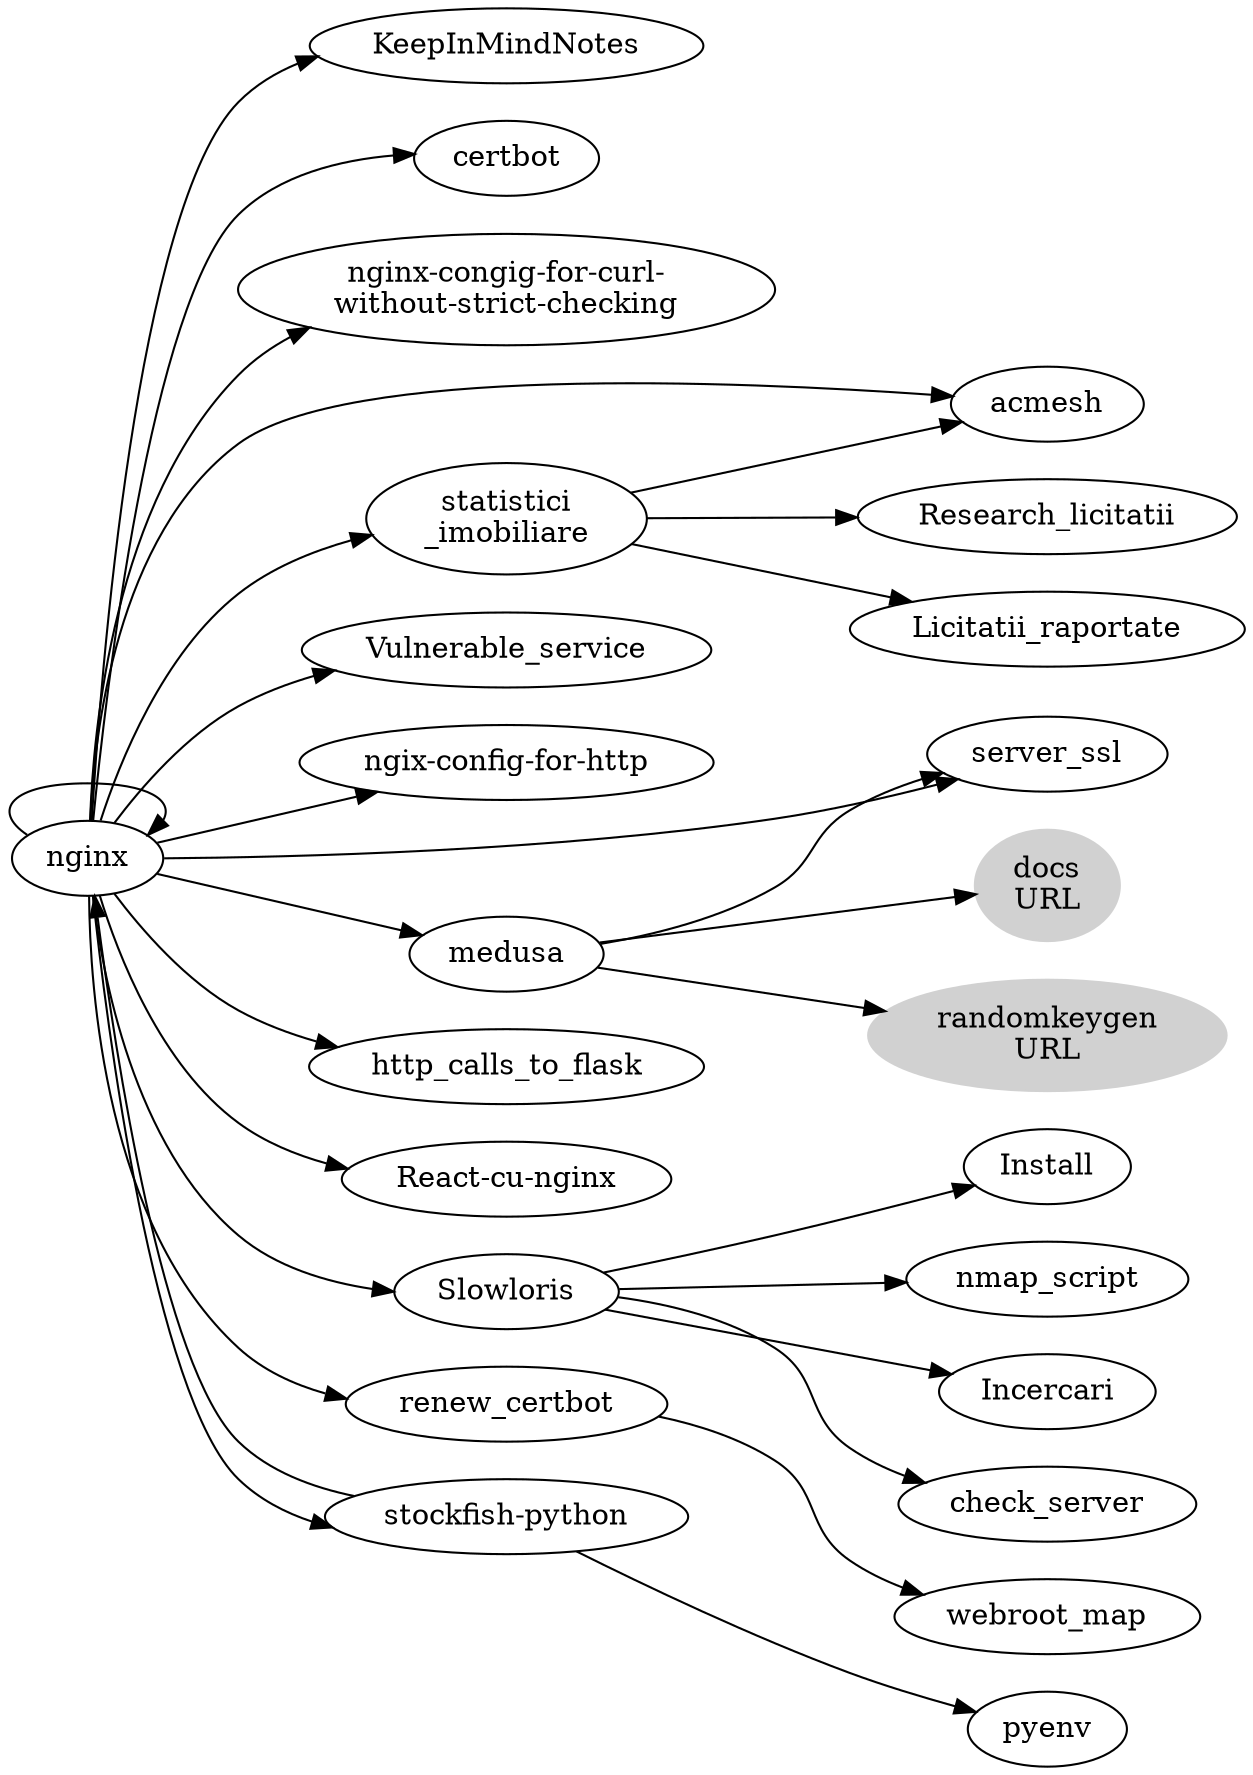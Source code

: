 digraph {
	rankdir=LR;
	nginx -> "KeepInMindNotes"
	nginx -> "certbot"
	nginx -> "nginx-congig-for-curl-\nwithout-strict-checking"
	nginx -> "acmesh"
	nginx -> "statistici\n_imobiliare"
	nginx -> "Vulnerable_service"
	nginx -> "ngix-config-for-http"
	nginx -> "medusa"
	nginx -> "server_ssl"
	nginx -> "http_calls_to_flask"
	nginx -> "nginx"
	nginx -> "React-cu-nginx"
	nginx -> "Slowloris"
	nginx -> "renew_certbot"
	nginx -> "stockfish-python"
	"statistici\n_imobiliare" -> "Research_licitatii"
	"statistici\n_imobiliare" -> "acmesh"
	"statistici\n_imobiliare" -> "Licitatii_raportate"
	"medusa" -> "docs\nURL"
	"medusa" -> "server_ssl"
	"medusa" -> "randomkeygen\nURL"
	"Slowloris" -> "Install"
	"Slowloris" -> "nmap_script"
	"Slowloris" -> "Incercari"
	"Slowloris" -> "check_server"
	"renew_certbot" -> "webroot_map"
	"stockfish-python" -> "nginx"
	"stockfish-python" -> "pyenv"

	"docs\nURL" [color="#D1D1D1", style=filled]
	"randomkeygen\nURL" [color="#D1D1D1", style=filled]
}